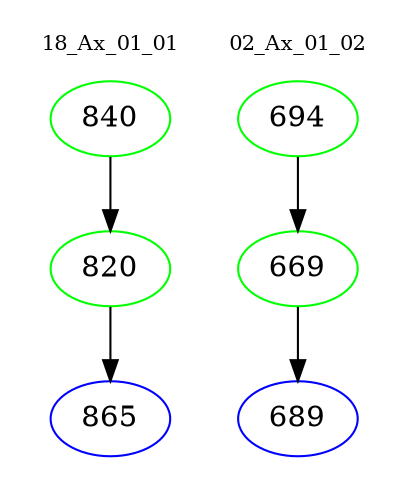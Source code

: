 digraph{
subgraph cluster_0 {
color = white
label = "18_Ax_01_01";
fontsize=10;
T0_840 [label="840", color="green"]
T0_840 -> T0_820 [color="black"]
T0_820 [label="820", color="green"]
T0_820 -> T0_865 [color="black"]
T0_865 [label="865", color="blue"]
}
subgraph cluster_1 {
color = white
label = "02_Ax_01_02";
fontsize=10;
T1_694 [label="694", color="green"]
T1_694 -> T1_669 [color="black"]
T1_669 [label="669", color="green"]
T1_669 -> T1_689 [color="black"]
T1_689 [label="689", color="blue"]
}
}
